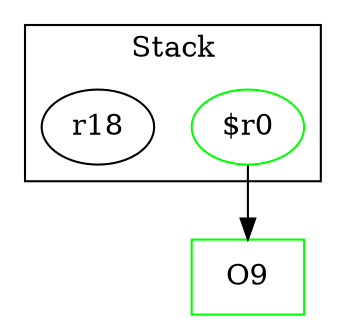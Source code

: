 digraph sample {
  rankDir="LR";
  subgraph cluster_0 {
    label="Stack"
    "$r0"; "r18"; 
  }
  "$r0" -> { O9 };
  "r18" -> { };
  O9[shape=box];
  "$r0"[color="green"];
  O9[color="green"];
}
